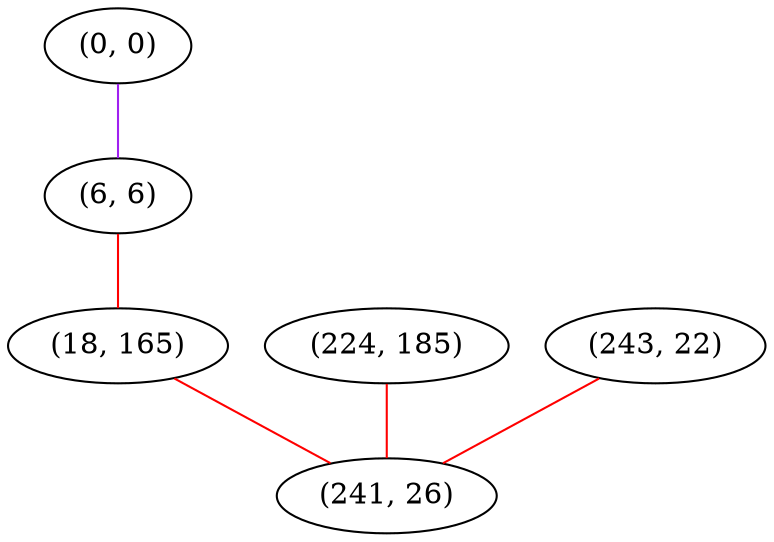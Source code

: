 graph "" {
"(0, 0)";
"(6, 6)";
"(224, 185)";
"(18, 165)";
"(243, 22)";
"(241, 26)";
"(0, 0)" -- "(6, 6)"  [color=purple, key=0, weight=4];
"(6, 6)" -- "(18, 165)"  [color=red, key=0, weight=1];
"(224, 185)" -- "(241, 26)"  [color=red, key=0, weight=1];
"(18, 165)" -- "(241, 26)"  [color=red, key=0, weight=1];
"(243, 22)" -- "(241, 26)"  [color=red, key=0, weight=1];
}
